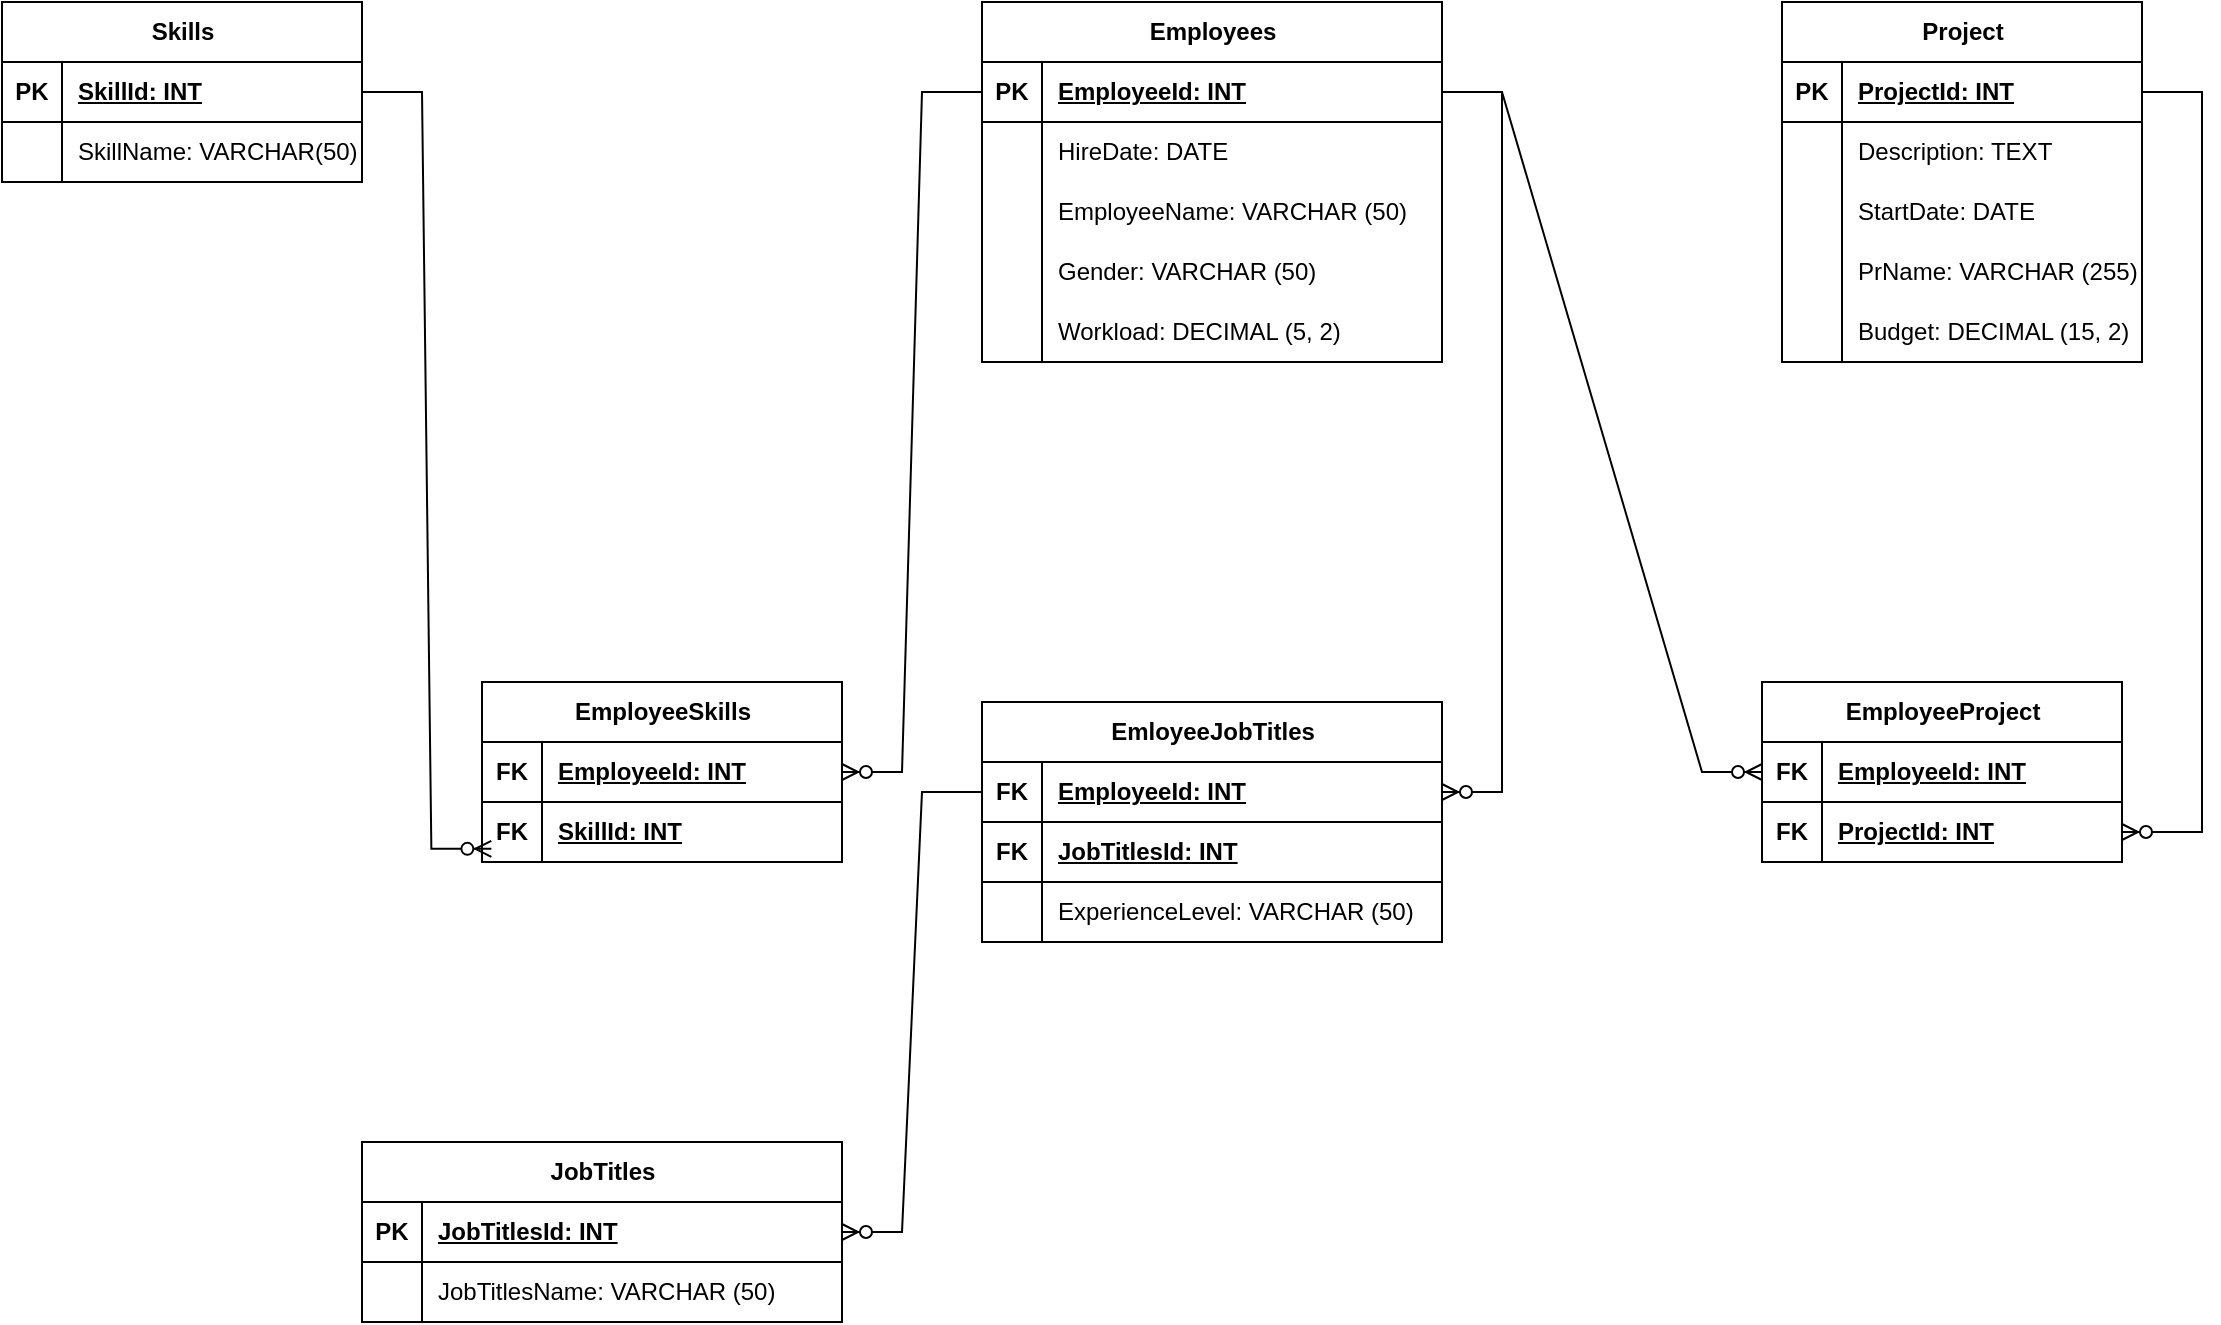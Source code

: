 <mxfile version="25.0.1">
  <diagram name="Страница — 1" id="ULNbLJzsT1GieB4BqMbT">
    <mxGraphModel dx="2227" dy="753" grid="1" gridSize="10" guides="1" tooltips="1" connect="1" arrows="1" fold="1" page="1" pageScale="1" pageWidth="827" pageHeight="1169" math="0" shadow="0">
      <root>
        <mxCell id="0" />
        <mxCell id="1" parent="0" />
        <mxCell id="ejfrs7MMeOIUEgPXb0f9-2" value="Skills" style="shape=table;startSize=30;container=1;collapsible=1;childLayout=tableLayout;fixedRows=1;rowLines=0;fontStyle=1;align=center;resizeLast=1;html=1;" parent="1" vertex="1">
          <mxGeometry x="-270" y="290" width="180" height="90" as="geometry" />
        </mxCell>
        <mxCell id="ejfrs7MMeOIUEgPXb0f9-3" value="" style="shape=tableRow;horizontal=0;startSize=0;swimlaneHead=0;swimlaneBody=0;fillColor=none;collapsible=0;dropTarget=0;points=[[0,0.5],[1,0.5]];portConstraint=eastwest;top=0;left=0;right=0;bottom=1;" parent="ejfrs7MMeOIUEgPXb0f9-2" vertex="1">
          <mxGeometry y="30" width="180" height="30" as="geometry" />
        </mxCell>
        <mxCell id="ejfrs7MMeOIUEgPXb0f9-4" value="PK" style="shape=partialRectangle;connectable=0;fillColor=none;top=0;left=0;bottom=0;right=0;fontStyle=1;overflow=hidden;whiteSpace=wrap;html=1;" parent="ejfrs7MMeOIUEgPXb0f9-3" vertex="1">
          <mxGeometry width="30" height="30" as="geometry">
            <mxRectangle width="30" height="30" as="alternateBounds" />
          </mxGeometry>
        </mxCell>
        <mxCell id="ejfrs7MMeOIUEgPXb0f9-5" value="SkillId: INT" style="shape=partialRectangle;connectable=0;fillColor=none;top=0;left=0;bottom=0;right=0;align=left;spacingLeft=6;fontStyle=5;overflow=hidden;whiteSpace=wrap;html=1;" parent="ejfrs7MMeOIUEgPXb0f9-3" vertex="1">
          <mxGeometry x="30" width="150" height="30" as="geometry">
            <mxRectangle width="150" height="30" as="alternateBounds" />
          </mxGeometry>
        </mxCell>
        <mxCell id="ejfrs7MMeOIUEgPXb0f9-6" value="" style="shape=tableRow;horizontal=0;startSize=0;swimlaneHead=0;swimlaneBody=0;fillColor=none;collapsible=0;dropTarget=0;points=[[0,0.5],[1,0.5]];portConstraint=eastwest;top=0;left=0;right=0;bottom=0;" parent="ejfrs7MMeOIUEgPXb0f9-2" vertex="1">
          <mxGeometry y="60" width="180" height="30" as="geometry" />
        </mxCell>
        <mxCell id="ejfrs7MMeOIUEgPXb0f9-7" value="" style="shape=partialRectangle;connectable=0;fillColor=none;top=0;left=0;bottom=0;right=0;editable=1;overflow=hidden;whiteSpace=wrap;html=1;" parent="ejfrs7MMeOIUEgPXb0f9-6" vertex="1">
          <mxGeometry width="30" height="30" as="geometry">
            <mxRectangle width="30" height="30" as="alternateBounds" />
          </mxGeometry>
        </mxCell>
        <mxCell id="ejfrs7MMeOIUEgPXb0f9-8" value="SkillName: VARCHAR(50)" style="shape=partialRectangle;connectable=0;fillColor=none;top=0;left=0;bottom=0;right=0;align=left;spacingLeft=6;overflow=hidden;whiteSpace=wrap;html=1;" parent="ejfrs7MMeOIUEgPXb0f9-6" vertex="1">
          <mxGeometry x="30" width="150" height="30" as="geometry">
            <mxRectangle width="150" height="30" as="alternateBounds" />
          </mxGeometry>
        </mxCell>
        <mxCell id="ejfrs7MMeOIUEgPXb0f9-15" value="Employees" style="shape=table;startSize=30;container=1;collapsible=1;childLayout=tableLayout;fixedRows=1;rowLines=0;fontStyle=1;align=center;resizeLast=1;html=1;" parent="1" vertex="1">
          <mxGeometry x="220" y="290" width="230" height="180" as="geometry" />
        </mxCell>
        <mxCell id="ejfrs7MMeOIUEgPXb0f9-16" value="" style="shape=tableRow;horizontal=0;startSize=0;swimlaneHead=0;swimlaneBody=0;fillColor=none;collapsible=0;dropTarget=0;points=[[0,0.5],[1,0.5]];portConstraint=eastwest;top=0;left=0;right=0;bottom=1;" parent="ejfrs7MMeOIUEgPXb0f9-15" vertex="1">
          <mxGeometry y="30" width="230" height="30" as="geometry" />
        </mxCell>
        <mxCell id="ejfrs7MMeOIUEgPXb0f9-17" value="PK" style="shape=partialRectangle;connectable=0;fillColor=none;top=0;left=0;bottom=0;right=0;fontStyle=1;overflow=hidden;whiteSpace=wrap;html=1;" parent="ejfrs7MMeOIUEgPXb0f9-16" vertex="1">
          <mxGeometry width="30" height="30" as="geometry">
            <mxRectangle width="30" height="30" as="alternateBounds" />
          </mxGeometry>
        </mxCell>
        <mxCell id="ejfrs7MMeOIUEgPXb0f9-18" value="EmployeeId: INT" style="shape=partialRectangle;connectable=0;fillColor=none;top=0;left=0;bottom=0;right=0;align=left;spacingLeft=6;fontStyle=5;overflow=hidden;whiteSpace=wrap;html=1;" parent="ejfrs7MMeOIUEgPXb0f9-16" vertex="1">
          <mxGeometry x="30" width="200" height="30" as="geometry">
            <mxRectangle width="200" height="30" as="alternateBounds" />
          </mxGeometry>
        </mxCell>
        <mxCell id="ejfrs7MMeOIUEgPXb0f9-19" value="" style="shape=tableRow;horizontal=0;startSize=0;swimlaneHead=0;swimlaneBody=0;fillColor=none;collapsible=0;dropTarget=0;points=[[0,0.5],[1,0.5]];portConstraint=eastwest;top=0;left=0;right=0;bottom=0;" parent="ejfrs7MMeOIUEgPXb0f9-15" vertex="1">
          <mxGeometry y="60" width="230" height="30" as="geometry" />
        </mxCell>
        <mxCell id="ejfrs7MMeOIUEgPXb0f9-20" value="" style="shape=partialRectangle;connectable=0;fillColor=none;top=0;left=0;bottom=0;right=0;editable=1;overflow=hidden;whiteSpace=wrap;html=1;" parent="ejfrs7MMeOIUEgPXb0f9-19" vertex="1">
          <mxGeometry width="30" height="30" as="geometry">
            <mxRectangle width="30" height="30" as="alternateBounds" />
          </mxGeometry>
        </mxCell>
        <mxCell id="ejfrs7MMeOIUEgPXb0f9-21" value="HireDate: DATE" style="shape=partialRectangle;connectable=0;fillColor=none;top=0;left=0;bottom=0;right=0;align=left;spacingLeft=6;overflow=hidden;whiteSpace=wrap;html=1;" parent="ejfrs7MMeOIUEgPXb0f9-19" vertex="1">
          <mxGeometry x="30" width="200" height="30" as="geometry">
            <mxRectangle width="200" height="30" as="alternateBounds" />
          </mxGeometry>
        </mxCell>
        <mxCell id="ejfrs7MMeOIUEgPXb0f9-22" value="" style="shape=tableRow;horizontal=0;startSize=0;swimlaneHead=0;swimlaneBody=0;fillColor=none;collapsible=0;dropTarget=0;points=[[0,0.5],[1,0.5]];portConstraint=eastwest;top=0;left=0;right=0;bottom=0;" parent="ejfrs7MMeOIUEgPXb0f9-15" vertex="1">
          <mxGeometry y="90" width="230" height="30" as="geometry" />
        </mxCell>
        <mxCell id="ejfrs7MMeOIUEgPXb0f9-23" value="" style="shape=partialRectangle;connectable=0;fillColor=none;top=0;left=0;bottom=0;right=0;editable=1;overflow=hidden;whiteSpace=wrap;html=1;" parent="ejfrs7MMeOIUEgPXb0f9-22" vertex="1">
          <mxGeometry width="30" height="30" as="geometry">
            <mxRectangle width="30" height="30" as="alternateBounds" />
          </mxGeometry>
        </mxCell>
        <mxCell id="ejfrs7MMeOIUEgPXb0f9-24" value="EmployeeName: VARCHAR (50)" style="shape=partialRectangle;connectable=0;fillColor=none;top=0;left=0;bottom=0;right=0;align=left;spacingLeft=6;overflow=hidden;whiteSpace=wrap;html=1;" parent="ejfrs7MMeOIUEgPXb0f9-22" vertex="1">
          <mxGeometry x="30" width="200" height="30" as="geometry">
            <mxRectangle width="200" height="30" as="alternateBounds" />
          </mxGeometry>
        </mxCell>
        <mxCell id="ejfrs7MMeOIUEgPXb0f9-25" value="" style="shape=tableRow;horizontal=0;startSize=0;swimlaneHead=0;swimlaneBody=0;fillColor=none;collapsible=0;dropTarget=0;points=[[0,0.5],[1,0.5]];portConstraint=eastwest;top=0;left=0;right=0;bottom=0;" parent="ejfrs7MMeOIUEgPXb0f9-15" vertex="1">
          <mxGeometry y="120" width="230" height="30" as="geometry" />
        </mxCell>
        <mxCell id="ejfrs7MMeOIUEgPXb0f9-26" value="" style="shape=partialRectangle;connectable=0;fillColor=none;top=0;left=0;bottom=0;right=0;editable=1;overflow=hidden;whiteSpace=wrap;html=1;" parent="ejfrs7MMeOIUEgPXb0f9-25" vertex="1">
          <mxGeometry width="30" height="30" as="geometry">
            <mxRectangle width="30" height="30" as="alternateBounds" />
          </mxGeometry>
        </mxCell>
        <mxCell id="ejfrs7MMeOIUEgPXb0f9-27" value="Gender: VARCHAR (50)" style="shape=partialRectangle;connectable=0;fillColor=none;top=0;left=0;bottom=0;right=0;align=left;spacingLeft=6;overflow=hidden;whiteSpace=wrap;html=1;" parent="ejfrs7MMeOIUEgPXb0f9-25" vertex="1">
          <mxGeometry x="30" width="200" height="30" as="geometry">
            <mxRectangle width="200" height="30" as="alternateBounds" />
          </mxGeometry>
        </mxCell>
        <mxCell id="ejfrs7MMeOIUEgPXb0f9-28" value="" style="shape=tableRow;horizontal=0;startSize=0;swimlaneHead=0;swimlaneBody=0;fillColor=none;collapsible=0;dropTarget=0;points=[[0,0.5],[1,0.5]];portConstraint=eastwest;top=0;left=0;right=0;bottom=0;" parent="ejfrs7MMeOIUEgPXb0f9-15" vertex="1">
          <mxGeometry y="150" width="230" height="30" as="geometry" />
        </mxCell>
        <mxCell id="ejfrs7MMeOIUEgPXb0f9-29" value="" style="shape=partialRectangle;connectable=0;fillColor=none;top=0;left=0;bottom=0;right=0;editable=1;overflow=hidden;whiteSpace=wrap;html=1;" parent="ejfrs7MMeOIUEgPXb0f9-28" vertex="1">
          <mxGeometry width="30" height="30" as="geometry">
            <mxRectangle width="30" height="30" as="alternateBounds" />
          </mxGeometry>
        </mxCell>
        <mxCell id="ejfrs7MMeOIUEgPXb0f9-30" value="Workload: DECIMAL (5, 2)" style="shape=partialRectangle;connectable=0;fillColor=none;top=0;left=0;bottom=0;right=0;align=left;spacingLeft=6;overflow=hidden;whiteSpace=wrap;html=1;" parent="ejfrs7MMeOIUEgPXb0f9-28" vertex="1">
          <mxGeometry x="30" width="200" height="30" as="geometry">
            <mxRectangle width="200" height="30" as="alternateBounds" />
          </mxGeometry>
        </mxCell>
        <mxCell id="ejfrs7MMeOIUEgPXb0f9-31" value="Project" style="shape=table;startSize=30;container=1;collapsible=1;childLayout=tableLayout;fixedRows=1;rowLines=0;fontStyle=1;align=center;resizeLast=1;html=1;" parent="1" vertex="1">
          <mxGeometry x="620" y="290" width="180" height="180" as="geometry" />
        </mxCell>
        <mxCell id="ejfrs7MMeOIUEgPXb0f9-32" value="" style="shape=tableRow;horizontal=0;startSize=0;swimlaneHead=0;swimlaneBody=0;fillColor=none;collapsible=0;dropTarget=0;points=[[0,0.5],[1,0.5]];portConstraint=eastwest;top=0;left=0;right=0;bottom=1;" parent="ejfrs7MMeOIUEgPXb0f9-31" vertex="1">
          <mxGeometry y="30" width="180" height="30" as="geometry" />
        </mxCell>
        <mxCell id="ejfrs7MMeOIUEgPXb0f9-33" value="PK" style="shape=partialRectangle;connectable=0;fillColor=none;top=0;left=0;bottom=0;right=0;fontStyle=1;overflow=hidden;whiteSpace=wrap;html=1;" parent="ejfrs7MMeOIUEgPXb0f9-32" vertex="1">
          <mxGeometry width="30" height="30" as="geometry">
            <mxRectangle width="30" height="30" as="alternateBounds" />
          </mxGeometry>
        </mxCell>
        <mxCell id="ejfrs7MMeOIUEgPXb0f9-34" value="ProjectId: INT" style="shape=partialRectangle;connectable=0;fillColor=none;top=0;left=0;bottom=0;right=0;align=left;spacingLeft=6;fontStyle=5;overflow=hidden;whiteSpace=wrap;html=1;" parent="ejfrs7MMeOIUEgPXb0f9-32" vertex="1">
          <mxGeometry x="30" width="150" height="30" as="geometry">
            <mxRectangle width="150" height="30" as="alternateBounds" />
          </mxGeometry>
        </mxCell>
        <mxCell id="ejfrs7MMeOIUEgPXb0f9-35" value="" style="shape=tableRow;horizontal=0;startSize=0;swimlaneHead=0;swimlaneBody=0;fillColor=none;collapsible=0;dropTarget=0;points=[[0,0.5],[1,0.5]];portConstraint=eastwest;top=0;left=0;right=0;bottom=0;" parent="ejfrs7MMeOIUEgPXb0f9-31" vertex="1">
          <mxGeometry y="60" width="180" height="30" as="geometry" />
        </mxCell>
        <mxCell id="ejfrs7MMeOIUEgPXb0f9-36" value="" style="shape=partialRectangle;connectable=0;fillColor=none;top=0;left=0;bottom=0;right=0;editable=1;overflow=hidden;whiteSpace=wrap;html=1;" parent="ejfrs7MMeOIUEgPXb0f9-35" vertex="1">
          <mxGeometry width="30" height="30" as="geometry">
            <mxRectangle width="30" height="30" as="alternateBounds" />
          </mxGeometry>
        </mxCell>
        <mxCell id="ejfrs7MMeOIUEgPXb0f9-37" value="Description: TEXT" style="shape=partialRectangle;connectable=0;fillColor=none;top=0;left=0;bottom=0;right=0;align=left;spacingLeft=6;overflow=hidden;whiteSpace=wrap;html=1;" parent="ejfrs7MMeOIUEgPXb0f9-35" vertex="1">
          <mxGeometry x="30" width="150" height="30" as="geometry">
            <mxRectangle width="150" height="30" as="alternateBounds" />
          </mxGeometry>
        </mxCell>
        <mxCell id="ejfrs7MMeOIUEgPXb0f9-38" value="" style="shape=tableRow;horizontal=0;startSize=0;swimlaneHead=0;swimlaneBody=0;fillColor=none;collapsible=0;dropTarget=0;points=[[0,0.5],[1,0.5]];portConstraint=eastwest;top=0;left=0;right=0;bottom=0;" parent="ejfrs7MMeOIUEgPXb0f9-31" vertex="1">
          <mxGeometry y="90" width="180" height="30" as="geometry" />
        </mxCell>
        <mxCell id="ejfrs7MMeOIUEgPXb0f9-39" value="" style="shape=partialRectangle;connectable=0;fillColor=none;top=0;left=0;bottom=0;right=0;editable=1;overflow=hidden;whiteSpace=wrap;html=1;" parent="ejfrs7MMeOIUEgPXb0f9-38" vertex="1">
          <mxGeometry width="30" height="30" as="geometry">
            <mxRectangle width="30" height="30" as="alternateBounds" />
          </mxGeometry>
        </mxCell>
        <mxCell id="ejfrs7MMeOIUEgPXb0f9-40" value="StartDate: DATE" style="shape=partialRectangle;connectable=0;fillColor=none;top=0;left=0;bottom=0;right=0;align=left;spacingLeft=6;overflow=hidden;whiteSpace=wrap;html=1;" parent="ejfrs7MMeOIUEgPXb0f9-38" vertex="1">
          <mxGeometry x="30" width="150" height="30" as="geometry">
            <mxRectangle width="150" height="30" as="alternateBounds" />
          </mxGeometry>
        </mxCell>
        <mxCell id="ejfrs7MMeOIUEgPXb0f9-41" value="" style="shape=tableRow;horizontal=0;startSize=0;swimlaneHead=0;swimlaneBody=0;fillColor=none;collapsible=0;dropTarget=0;points=[[0,0.5],[1,0.5]];portConstraint=eastwest;top=0;left=0;right=0;bottom=0;" parent="ejfrs7MMeOIUEgPXb0f9-31" vertex="1">
          <mxGeometry y="120" width="180" height="30" as="geometry" />
        </mxCell>
        <mxCell id="ejfrs7MMeOIUEgPXb0f9-42" value="" style="shape=partialRectangle;connectable=0;fillColor=none;top=0;left=0;bottom=0;right=0;editable=1;overflow=hidden;whiteSpace=wrap;html=1;" parent="ejfrs7MMeOIUEgPXb0f9-41" vertex="1">
          <mxGeometry width="30" height="30" as="geometry">
            <mxRectangle width="30" height="30" as="alternateBounds" />
          </mxGeometry>
        </mxCell>
        <mxCell id="ejfrs7MMeOIUEgPXb0f9-43" value="PrName: VARCHAR (255)" style="shape=partialRectangle;connectable=0;fillColor=none;top=0;left=0;bottom=0;right=0;align=left;spacingLeft=6;overflow=hidden;whiteSpace=wrap;html=1;" parent="ejfrs7MMeOIUEgPXb0f9-41" vertex="1">
          <mxGeometry x="30" width="150" height="30" as="geometry">
            <mxRectangle width="150" height="30" as="alternateBounds" />
          </mxGeometry>
        </mxCell>
        <mxCell id="ejfrs7MMeOIUEgPXb0f9-44" value="" style="shape=tableRow;horizontal=0;startSize=0;swimlaneHead=0;swimlaneBody=0;fillColor=none;collapsible=0;dropTarget=0;points=[[0,0.5],[1,0.5]];portConstraint=eastwest;top=0;left=0;right=0;bottom=0;" parent="ejfrs7MMeOIUEgPXb0f9-31" vertex="1">
          <mxGeometry y="150" width="180" height="30" as="geometry" />
        </mxCell>
        <mxCell id="ejfrs7MMeOIUEgPXb0f9-45" value="" style="shape=partialRectangle;connectable=0;fillColor=none;top=0;left=0;bottom=0;right=0;editable=1;overflow=hidden;whiteSpace=wrap;html=1;" parent="ejfrs7MMeOIUEgPXb0f9-44" vertex="1">
          <mxGeometry width="30" height="30" as="geometry">
            <mxRectangle width="30" height="30" as="alternateBounds" />
          </mxGeometry>
        </mxCell>
        <mxCell id="ejfrs7MMeOIUEgPXb0f9-46" value="Budget: DECIMAL (15, 2)" style="shape=partialRectangle;connectable=0;fillColor=none;top=0;left=0;bottom=0;right=0;align=left;spacingLeft=6;overflow=hidden;whiteSpace=wrap;html=1;" parent="ejfrs7MMeOIUEgPXb0f9-44" vertex="1">
          <mxGeometry x="30" width="150" height="30" as="geometry">
            <mxRectangle width="150" height="30" as="alternateBounds" />
          </mxGeometry>
        </mxCell>
        <mxCell id="ejfrs7MMeOIUEgPXb0f9-47" value="EmployeeSkills" style="shape=table;startSize=30;container=1;collapsible=1;childLayout=tableLayout;fixedRows=1;rowLines=0;fontStyle=1;align=center;resizeLast=1;html=1;" parent="1" vertex="1">
          <mxGeometry x="-30" y="630" width="180" height="90" as="geometry" />
        </mxCell>
        <mxCell id="ejfrs7MMeOIUEgPXb0f9-48" value="" style="shape=tableRow;horizontal=0;startSize=0;swimlaneHead=0;swimlaneBody=0;fillColor=none;collapsible=0;dropTarget=0;points=[[0,0.5],[1,0.5]];portConstraint=eastwest;top=0;left=0;right=0;bottom=1;" parent="ejfrs7MMeOIUEgPXb0f9-47" vertex="1">
          <mxGeometry y="30" width="180" height="30" as="geometry" />
        </mxCell>
        <mxCell id="ejfrs7MMeOIUEgPXb0f9-49" value="FK" style="shape=partialRectangle;connectable=0;fillColor=none;top=0;left=0;bottom=0;right=0;fontStyle=1;overflow=hidden;whiteSpace=wrap;html=1;" parent="ejfrs7MMeOIUEgPXb0f9-48" vertex="1">
          <mxGeometry width="30" height="30" as="geometry">
            <mxRectangle width="30" height="30" as="alternateBounds" />
          </mxGeometry>
        </mxCell>
        <mxCell id="ejfrs7MMeOIUEgPXb0f9-50" value="EmployeeId: INT" style="shape=partialRectangle;connectable=0;fillColor=none;top=0;left=0;bottom=0;right=0;align=left;spacingLeft=6;fontStyle=5;overflow=hidden;whiteSpace=wrap;html=1;" parent="ejfrs7MMeOIUEgPXb0f9-48" vertex="1">
          <mxGeometry x="30" width="150" height="30" as="geometry">
            <mxRectangle width="150" height="30" as="alternateBounds" />
          </mxGeometry>
        </mxCell>
        <mxCell id="ejfrs7MMeOIUEgPXb0f9-60" value="" style="shape=tableRow;horizontal=0;startSize=0;swimlaneHead=0;swimlaneBody=0;fillColor=none;collapsible=0;dropTarget=0;points=[[0,0.5],[1,0.5]];portConstraint=eastwest;top=0;left=0;right=0;bottom=1;" parent="ejfrs7MMeOIUEgPXb0f9-47" vertex="1">
          <mxGeometry y="60" width="180" height="30" as="geometry" />
        </mxCell>
        <mxCell id="ejfrs7MMeOIUEgPXb0f9-61" value="FK" style="shape=partialRectangle;connectable=0;fillColor=none;top=0;left=0;bottom=0;right=0;fontStyle=1;overflow=hidden;whiteSpace=wrap;html=1;" parent="ejfrs7MMeOIUEgPXb0f9-60" vertex="1">
          <mxGeometry width="30" height="30" as="geometry">
            <mxRectangle width="30" height="30" as="alternateBounds" />
          </mxGeometry>
        </mxCell>
        <mxCell id="ejfrs7MMeOIUEgPXb0f9-62" value="SkillId: INT" style="shape=partialRectangle;connectable=0;fillColor=none;top=0;left=0;bottom=0;right=0;align=left;spacingLeft=6;fontStyle=5;overflow=hidden;whiteSpace=wrap;html=1;" parent="ejfrs7MMeOIUEgPXb0f9-60" vertex="1">
          <mxGeometry x="30" width="150" height="30" as="geometry">
            <mxRectangle width="150" height="30" as="alternateBounds" />
          </mxGeometry>
        </mxCell>
        <mxCell id="ejfrs7MMeOIUEgPXb0f9-64" value="" style="edgeStyle=entityRelationEdgeStyle;fontSize=12;html=1;endArrow=ERzeroToMany;endFill=1;rounded=0;entryX=0.026;entryY=0.781;entryDx=0;entryDy=0;entryPerimeter=0;" parent="1" source="ejfrs7MMeOIUEgPXb0f9-2" target="ejfrs7MMeOIUEgPXb0f9-60" edge="1">
          <mxGeometry width="100" height="100" relative="1" as="geometry">
            <mxPoint x="130" y="620" as="sourcePoint" />
            <mxPoint x="-130" y="595" as="targetPoint" />
            <Array as="points">
              <mxPoint x="190" y="500" />
              <mxPoint x="-130" y="410" />
              <mxPoint x="-130" y="460" />
              <mxPoint x="130" y="410" />
              <mxPoint x="90" y="470" />
              <mxPoint x="120" y="410" />
              <mxPoint x="150" y="460" />
            </Array>
          </mxGeometry>
        </mxCell>
        <mxCell id="ejfrs7MMeOIUEgPXb0f9-65" value="EmloyeeJobTitles" style="shape=table;startSize=30;container=1;collapsible=1;childLayout=tableLayout;fixedRows=1;rowLines=0;fontStyle=1;align=center;resizeLast=1;html=1;" parent="1" vertex="1">
          <mxGeometry x="220" y="640" width="230" height="120" as="geometry" />
        </mxCell>
        <mxCell id="ejfrs7MMeOIUEgPXb0f9-78" value="" style="shape=tableRow;horizontal=0;startSize=0;swimlaneHead=0;swimlaneBody=0;fillColor=none;collapsible=0;dropTarget=0;points=[[0,0.5],[1,0.5]];portConstraint=eastwest;top=0;left=0;right=0;bottom=1;" parent="ejfrs7MMeOIUEgPXb0f9-65" vertex="1">
          <mxGeometry y="30" width="230" height="30" as="geometry" />
        </mxCell>
        <mxCell id="ejfrs7MMeOIUEgPXb0f9-79" value="FK" style="shape=partialRectangle;connectable=0;fillColor=none;top=0;left=0;bottom=0;right=0;fontStyle=1;overflow=hidden;whiteSpace=wrap;html=1;" parent="ejfrs7MMeOIUEgPXb0f9-78" vertex="1">
          <mxGeometry width="30" height="30" as="geometry">
            <mxRectangle width="30" height="30" as="alternateBounds" />
          </mxGeometry>
        </mxCell>
        <mxCell id="ejfrs7MMeOIUEgPXb0f9-80" value="EmployeeId: INT" style="shape=partialRectangle;connectable=0;fillColor=none;top=0;left=0;bottom=0;right=0;align=left;spacingLeft=6;fontStyle=5;overflow=hidden;whiteSpace=wrap;html=1;" parent="ejfrs7MMeOIUEgPXb0f9-78" vertex="1">
          <mxGeometry x="30" width="200" height="30" as="geometry">
            <mxRectangle width="200" height="30" as="alternateBounds" />
          </mxGeometry>
        </mxCell>
        <mxCell id="ejfrs7MMeOIUEgPXb0f9-66" value="" style="shape=tableRow;horizontal=0;startSize=0;swimlaneHead=0;swimlaneBody=0;fillColor=none;collapsible=0;dropTarget=0;points=[[0,0.5],[1,0.5]];portConstraint=eastwest;top=0;left=0;right=0;bottom=1;" parent="ejfrs7MMeOIUEgPXb0f9-65" vertex="1">
          <mxGeometry y="60" width="230" height="30" as="geometry" />
        </mxCell>
        <mxCell id="ejfrs7MMeOIUEgPXb0f9-67" value="FK" style="shape=partialRectangle;connectable=0;fillColor=none;top=0;left=0;bottom=0;right=0;fontStyle=1;overflow=hidden;whiteSpace=wrap;html=1;" parent="ejfrs7MMeOIUEgPXb0f9-66" vertex="1">
          <mxGeometry width="30" height="30" as="geometry">
            <mxRectangle width="30" height="30" as="alternateBounds" />
          </mxGeometry>
        </mxCell>
        <mxCell id="ejfrs7MMeOIUEgPXb0f9-68" value="JobTitlesId: INT" style="shape=partialRectangle;connectable=0;fillColor=none;top=0;left=0;bottom=0;right=0;align=left;spacingLeft=6;fontStyle=5;overflow=hidden;whiteSpace=wrap;html=1;" parent="ejfrs7MMeOIUEgPXb0f9-66" vertex="1">
          <mxGeometry x="30" width="200" height="30" as="geometry">
            <mxRectangle width="200" height="30" as="alternateBounds" />
          </mxGeometry>
        </mxCell>
        <mxCell id="NZWtjOl5fYy44YAsiYNn-1" value="" style="shape=tableRow;horizontal=0;startSize=0;swimlaneHead=0;swimlaneBody=0;fillColor=none;collapsible=0;dropTarget=0;points=[[0,0.5],[1,0.5]];portConstraint=eastwest;top=0;left=0;right=0;bottom=0;" parent="ejfrs7MMeOIUEgPXb0f9-65" vertex="1">
          <mxGeometry y="90" width="230" height="30" as="geometry" />
        </mxCell>
        <mxCell id="NZWtjOl5fYy44YAsiYNn-2" value="" style="shape=partialRectangle;connectable=0;fillColor=none;top=0;left=0;bottom=0;right=0;editable=1;overflow=hidden;whiteSpace=wrap;html=1;" parent="NZWtjOl5fYy44YAsiYNn-1" vertex="1">
          <mxGeometry width="30" height="30" as="geometry">
            <mxRectangle width="30" height="30" as="alternateBounds" />
          </mxGeometry>
        </mxCell>
        <mxCell id="NZWtjOl5fYy44YAsiYNn-3" value="ExperienceLevel: VARCHAR (50)" style="shape=partialRectangle;connectable=0;fillColor=none;top=0;left=0;bottom=0;right=0;align=left;spacingLeft=6;overflow=hidden;whiteSpace=wrap;html=1;" parent="NZWtjOl5fYy44YAsiYNn-1" vertex="1">
          <mxGeometry x="30" width="200" height="30" as="geometry">
            <mxRectangle width="200" height="30" as="alternateBounds" />
          </mxGeometry>
        </mxCell>
        <mxCell id="ejfrs7MMeOIUEgPXb0f9-81" value="" style="edgeStyle=entityRelationEdgeStyle;fontSize=12;html=1;endArrow=ERzeroToMany;endFill=1;rounded=0;exitX=1;exitY=0.5;exitDx=0;exitDy=0;entryX=1;entryY=0.5;entryDx=0;entryDy=0;" parent="1" source="ejfrs7MMeOIUEgPXb0f9-16" target="ejfrs7MMeOIUEgPXb0f9-78" edge="1">
          <mxGeometry width="100" height="100" relative="1" as="geometry">
            <mxPoint x="400" y="630" as="sourcePoint" />
            <mxPoint x="500" y="530" as="targetPoint" />
          </mxGeometry>
        </mxCell>
        <mxCell id="ejfrs7MMeOIUEgPXb0f9-82" value="" style="edgeStyle=entityRelationEdgeStyle;fontSize=12;html=1;endArrow=ERzeroToMany;endFill=1;rounded=0;exitX=0;exitY=0.5;exitDx=0;exitDy=0;entryX=1;entryY=0.5;entryDx=0;entryDy=0;" parent="1" source="ejfrs7MMeOIUEgPXb0f9-16" target="ejfrs7MMeOIUEgPXb0f9-48" edge="1">
          <mxGeometry width="100" height="100" relative="1" as="geometry">
            <mxPoint x="170.0" y="260" as="sourcePoint" />
            <mxPoint x="182.98" y="678.02" as="targetPoint" />
            <Array as="points">
              <mxPoint x="122.98" y="468.02" />
            </Array>
          </mxGeometry>
        </mxCell>
        <mxCell id="ejfrs7MMeOIUEgPXb0f9-83" value="EmployeeProject" style="shape=table;startSize=30;container=1;collapsible=1;childLayout=tableLayout;fixedRows=1;rowLines=0;fontStyle=1;align=center;resizeLast=1;html=1;" parent="1" vertex="1">
          <mxGeometry x="610" y="630" width="180" height="90" as="geometry" />
        </mxCell>
        <mxCell id="ejfrs7MMeOIUEgPXb0f9-84" value="" style="shape=tableRow;horizontal=0;startSize=0;swimlaneHead=0;swimlaneBody=0;fillColor=none;collapsible=0;dropTarget=0;points=[[0,0.5],[1,0.5]];portConstraint=eastwest;top=0;left=0;right=0;bottom=1;" parent="ejfrs7MMeOIUEgPXb0f9-83" vertex="1">
          <mxGeometry y="30" width="180" height="30" as="geometry" />
        </mxCell>
        <mxCell id="ejfrs7MMeOIUEgPXb0f9-85" value="FK" style="shape=partialRectangle;connectable=0;fillColor=none;top=0;left=0;bottom=0;right=0;fontStyle=1;overflow=hidden;whiteSpace=wrap;html=1;" parent="ejfrs7MMeOIUEgPXb0f9-84" vertex="1">
          <mxGeometry width="30" height="30" as="geometry">
            <mxRectangle width="30" height="30" as="alternateBounds" />
          </mxGeometry>
        </mxCell>
        <mxCell id="ejfrs7MMeOIUEgPXb0f9-86" value="EmployeeId: INT" style="shape=partialRectangle;connectable=0;fillColor=none;top=0;left=0;bottom=0;right=0;align=left;spacingLeft=6;fontStyle=5;overflow=hidden;whiteSpace=wrap;html=1;" parent="ejfrs7MMeOIUEgPXb0f9-84" vertex="1">
          <mxGeometry x="30" width="150" height="30" as="geometry">
            <mxRectangle width="150" height="30" as="alternateBounds" />
          </mxGeometry>
        </mxCell>
        <mxCell id="ejfrs7MMeOIUEgPXb0f9-96" value="" style="shape=tableRow;horizontal=0;startSize=0;swimlaneHead=0;swimlaneBody=0;fillColor=none;collapsible=0;dropTarget=0;points=[[0,0.5],[1,0.5]];portConstraint=eastwest;top=0;left=0;right=0;bottom=1;" parent="ejfrs7MMeOIUEgPXb0f9-83" vertex="1">
          <mxGeometry y="60" width="180" height="30" as="geometry" />
        </mxCell>
        <mxCell id="ejfrs7MMeOIUEgPXb0f9-97" value="FK" style="shape=partialRectangle;connectable=0;fillColor=none;top=0;left=0;bottom=0;right=0;fontStyle=1;overflow=hidden;whiteSpace=wrap;html=1;" parent="ejfrs7MMeOIUEgPXb0f9-96" vertex="1">
          <mxGeometry width="30" height="30" as="geometry">
            <mxRectangle width="30" height="30" as="alternateBounds" />
          </mxGeometry>
        </mxCell>
        <mxCell id="ejfrs7MMeOIUEgPXb0f9-98" value="ProjectId: INT" style="shape=partialRectangle;connectable=0;fillColor=none;top=0;left=0;bottom=0;right=0;align=left;spacingLeft=6;fontStyle=5;overflow=hidden;whiteSpace=wrap;html=1;" parent="ejfrs7MMeOIUEgPXb0f9-96" vertex="1">
          <mxGeometry x="30" width="150" height="30" as="geometry">
            <mxRectangle width="150" height="30" as="alternateBounds" />
          </mxGeometry>
        </mxCell>
        <mxCell id="ejfrs7MMeOIUEgPXb0f9-100" value="" style="edgeStyle=entityRelationEdgeStyle;fontSize=12;html=1;endArrow=ERzeroToMany;endFill=1;rounded=0;exitX=1;exitY=0.5;exitDx=0;exitDy=0;entryX=0;entryY=0.5;entryDx=0;entryDy=0;" parent="1" source="ejfrs7MMeOIUEgPXb0f9-16" target="ejfrs7MMeOIUEgPXb0f9-84" edge="1">
          <mxGeometry width="100" height="100" relative="1" as="geometry">
            <mxPoint x="370" y="790" as="sourcePoint" />
            <mxPoint x="470" y="690" as="targetPoint" />
          </mxGeometry>
        </mxCell>
        <mxCell id="ejfrs7MMeOIUEgPXb0f9-101" value="" style="edgeStyle=entityRelationEdgeStyle;fontSize=12;html=1;endArrow=ERzeroToMany;endFill=1;rounded=0;entryX=1;entryY=0.5;entryDx=0;entryDy=0;" parent="1" source="ejfrs7MMeOIUEgPXb0f9-32" target="ejfrs7MMeOIUEgPXb0f9-96" edge="1">
          <mxGeometry width="100" height="100" relative="1" as="geometry">
            <mxPoint x="390" y="840" as="sourcePoint" />
            <mxPoint x="490" y="740" as="targetPoint" />
          </mxGeometry>
        </mxCell>
        <mxCell id="Ra0Pc4iDBKu34AwZQI1e-5" value="JobTitles" style="shape=table;startSize=30;container=1;collapsible=1;childLayout=tableLayout;fixedRows=1;rowLines=0;fontStyle=1;align=center;resizeLast=1;html=1;" vertex="1" parent="1">
          <mxGeometry x="-90" y="860" width="240" height="90" as="geometry" />
        </mxCell>
        <mxCell id="Ra0Pc4iDBKu34AwZQI1e-6" value="" style="shape=tableRow;horizontal=0;startSize=0;swimlaneHead=0;swimlaneBody=0;fillColor=none;collapsible=0;dropTarget=0;points=[[0,0.5],[1,0.5]];portConstraint=eastwest;top=0;left=0;right=0;bottom=1;" vertex="1" parent="Ra0Pc4iDBKu34AwZQI1e-5">
          <mxGeometry y="30" width="240" height="30" as="geometry" />
        </mxCell>
        <mxCell id="Ra0Pc4iDBKu34AwZQI1e-7" value="PK" style="shape=partialRectangle;connectable=0;fillColor=none;top=0;left=0;bottom=0;right=0;fontStyle=1;overflow=hidden;whiteSpace=wrap;html=1;" vertex="1" parent="Ra0Pc4iDBKu34AwZQI1e-6">
          <mxGeometry width="30" height="30" as="geometry">
            <mxRectangle width="30" height="30" as="alternateBounds" />
          </mxGeometry>
        </mxCell>
        <mxCell id="Ra0Pc4iDBKu34AwZQI1e-8" value="JobTitlesId: INT" style="shape=partialRectangle;connectable=0;fillColor=none;top=0;left=0;bottom=0;right=0;align=left;spacingLeft=6;fontStyle=5;overflow=hidden;whiteSpace=wrap;html=1;" vertex="1" parent="Ra0Pc4iDBKu34AwZQI1e-6">
          <mxGeometry x="30" width="210" height="30" as="geometry">
            <mxRectangle width="210" height="30" as="alternateBounds" />
          </mxGeometry>
        </mxCell>
        <mxCell id="Ra0Pc4iDBKu34AwZQI1e-9" value="" style="shape=tableRow;horizontal=0;startSize=0;swimlaneHead=0;swimlaneBody=0;fillColor=none;collapsible=0;dropTarget=0;points=[[0,0.5],[1,0.5]];portConstraint=eastwest;top=0;left=0;right=0;bottom=0;" vertex="1" parent="Ra0Pc4iDBKu34AwZQI1e-5">
          <mxGeometry y="60" width="240" height="30" as="geometry" />
        </mxCell>
        <mxCell id="Ra0Pc4iDBKu34AwZQI1e-10" value="" style="shape=partialRectangle;connectable=0;fillColor=none;top=0;left=0;bottom=0;right=0;editable=1;overflow=hidden;whiteSpace=wrap;html=1;" vertex="1" parent="Ra0Pc4iDBKu34AwZQI1e-9">
          <mxGeometry width="30" height="30" as="geometry">
            <mxRectangle width="30" height="30" as="alternateBounds" />
          </mxGeometry>
        </mxCell>
        <mxCell id="Ra0Pc4iDBKu34AwZQI1e-11" value="JobTitlesName: VARCHAR (50)" style="shape=partialRectangle;connectable=0;fillColor=none;top=0;left=0;bottom=0;right=0;align=left;spacingLeft=6;overflow=hidden;whiteSpace=wrap;html=1;" vertex="1" parent="Ra0Pc4iDBKu34AwZQI1e-9">
          <mxGeometry x="30" width="210" height="30" as="geometry">
            <mxRectangle width="210" height="30" as="alternateBounds" />
          </mxGeometry>
        </mxCell>
        <mxCell id="Ra0Pc4iDBKu34AwZQI1e-18" value="" style="edgeStyle=entityRelationEdgeStyle;fontSize=12;html=1;endArrow=ERzeroToMany;endFill=1;rounded=0;exitX=0;exitY=0.5;exitDx=0;exitDy=0;" edge="1" parent="1" source="ejfrs7MMeOIUEgPXb0f9-78" target="Ra0Pc4iDBKu34AwZQI1e-6">
          <mxGeometry width="100" height="100" relative="1" as="geometry">
            <mxPoint x="50" y="1010" as="sourcePoint" />
            <mxPoint x="150" y="910" as="targetPoint" />
          </mxGeometry>
        </mxCell>
      </root>
    </mxGraphModel>
  </diagram>
</mxfile>
